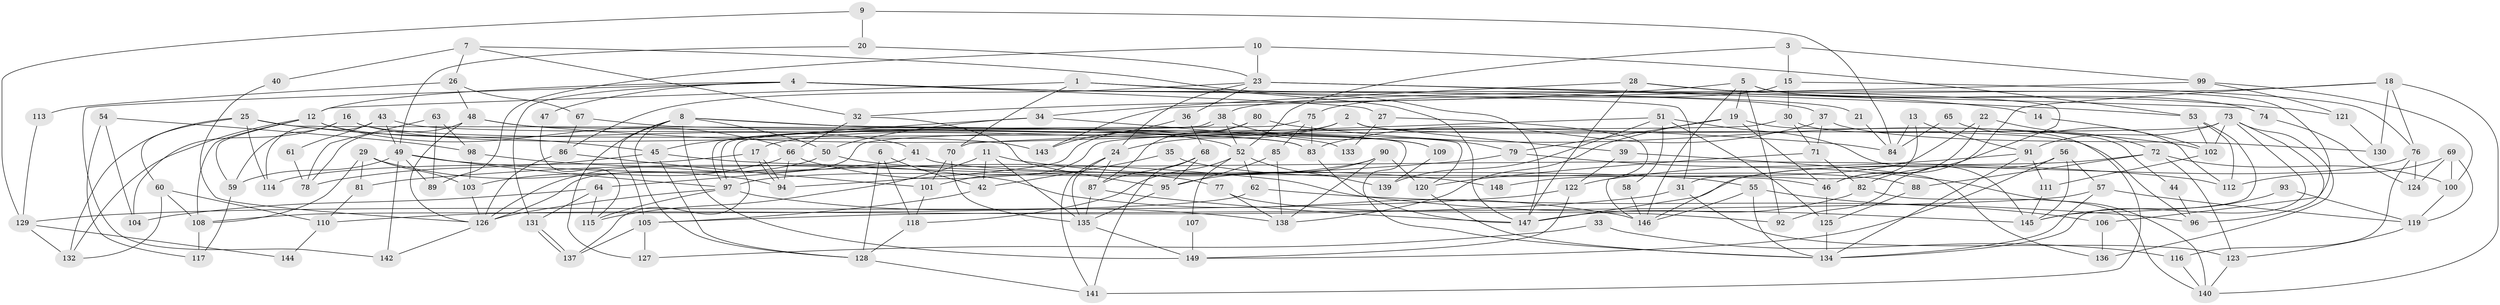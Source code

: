 // Generated by graph-tools (version 1.1) at 2025/36/03/09/25 02:36:26]
// undirected, 149 vertices, 298 edges
graph export_dot {
graph [start="1"]
  node [color=gray90,style=filled];
  1;
  2;
  3;
  4;
  5;
  6;
  7;
  8;
  9;
  10;
  11;
  12;
  13;
  14;
  15;
  16;
  17;
  18;
  19;
  20;
  21;
  22;
  23;
  24;
  25;
  26;
  27;
  28;
  29;
  30;
  31;
  32;
  33;
  34;
  35;
  36;
  37;
  38;
  39;
  40;
  41;
  42;
  43;
  44;
  45;
  46;
  47;
  48;
  49;
  50;
  51;
  52;
  53;
  54;
  55;
  56;
  57;
  58;
  59;
  60;
  61;
  62;
  63;
  64;
  65;
  66;
  67;
  68;
  69;
  70;
  71;
  72;
  73;
  74;
  75;
  76;
  77;
  78;
  79;
  80;
  81;
  82;
  83;
  84;
  85;
  86;
  87;
  88;
  89;
  90;
  91;
  92;
  93;
  94;
  95;
  96;
  97;
  98;
  99;
  100;
  101;
  102;
  103;
  104;
  105;
  106;
  107;
  108;
  109;
  110;
  111;
  112;
  113;
  114;
  115;
  116;
  117;
  118;
  119;
  120;
  121;
  122;
  123;
  124;
  125;
  126;
  127;
  128;
  129;
  130;
  131;
  132;
  133;
  134;
  135;
  136;
  137;
  138;
  139;
  140;
  141;
  142;
  143;
  144;
  145;
  146;
  147;
  148;
  149;
  1 -- 70;
  1 -- 12;
  1 -- 21;
  1 -- 147;
  2 -- 24;
  2 -- 17;
  2 -- 39;
  2 -- 96;
  3 -- 15;
  3 -- 52;
  3 -- 99;
  4 -- 12;
  4 -- 142;
  4 -- 14;
  4 -- 27;
  4 -- 31;
  4 -- 37;
  4 -- 47;
  4 -- 131;
  5 -- 106;
  5 -- 19;
  5 -- 32;
  5 -- 74;
  5 -- 92;
  5 -- 146;
  6 -- 42;
  6 -- 128;
  6 -- 118;
  7 -- 147;
  7 -- 32;
  7 -- 26;
  7 -- 40;
  8 -- 128;
  8 -- 52;
  8 -- 50;
  8 -- 105;
  8 -- 120;
  8 -- 127;
  8 -- 149;
  9 -- 20;
  9 -- 129;
  9 -- 84;
  10 -- 23;
  10 -- 53;
  10 -- 89;
  11 -- 135;
  11 -- 115;
  11 -- 42;
  11 -- 148;
  12 -- 66;
  12 -- 108;
  12 -- 41;
  12 -- 59;
  12 -- 132;
  13 -- 84;
  13 -- 31;
  13 -- 91;
  14 -- 102;
  15 -- 30;
  15 -- 76;
  15 -- 75;
  16 -- 59;
  16 -- 143;
  16 -- 104;
  16 -- 109;
  17 -- 114;
  17 -- 94;
  17 -- 94;
  18 -- 38;
  18 -- 130;
  18 -- 46;
  18 -- 76;
  18 -- 140;
  19 -- 138;
  19 -- 141;
  19 -- 46;
  19 -- 79;
  20 -- 49;
  20 -- 23;
  21 -- 84;
  22 -- 72;
  22 -- 46;
  22 -- 148;
  23 -- 53;
  23 -- 24;
  23 -- 36;
  23 -- 74;
  23 -- 86;
  24 -- 135;
  24 -- 141;
  24 -- 87;
  25 -- 134;
  25 -- 132;
  25 -- 45;
  25 -- 60;
  25 -- 114;
  26 -- 67;
  26 -- 48;
  26 -- 113;
  27 -- 146;
  27 -- 133;
  28 -- 147;
  28 -- 82;
  28 -- 34;
  28 -- 121;
  29 -- 94;
  29 -- 103;
  29 -- 81;
  29 -- 108;
  30 -- 126;
  30 -- 71;
  30 -- 44;
  31 -- 123;
  31 -- 110;
  32 -- 95;
  32 -- 66;
  33 -- 116;
  33 -- 127;
  34 -- 50;
  34 -- 45;
  34 -- 133;
  35 -- 42;
  35 -- 88;
  36 -- 68;
  36 -- 143;
  37 -- 71;
  37 -- 83;
  37 -- 130;
  38 -- 97;
  38 -- 97;
  38 -- 79;
  38 -- 52;
  39 -- 122;
  39 -- 136;
  40 -- 126;
  41 -- 46;
  41 -- 64;
  42 -- 105;
  43 -- 109;
  43 -- 49;
  43 -- 61;
  43 -- 114;
  44 -- 96;
  45 -- 78;
  45 -- 112;
  45 -- 128;
  46 -- 125;
  47 -- 115;
  48 -- 83;
  48 -- 78;
  48 -- 84;
  48 -- 126;
  49 -- 145;
  49 -- 97;
  49 -- 59;
  49 -- 89;
  49 -- 142;
  50 -- 126;
  50 -- 55;
  51 -- 70;
  51 -- 145;
  51 -- 58;
  51 -- 125;
  51 -- 139;
  52 -- 62;
  52 -- 107;
  52 -- 118;
  52 -- 139;
  53 -- 112;
  53 -- 145;
  53 -- 102;
  54 -- 104;
  54 -- 98;
  54 -- 117;
  55 -- 134;
  55 -- 106;
  55 -- 146;
  56 -- 57;
  56 -- 92;
  56 -- 145;
  56 -- 149;
  57 -- 134;
  57 -- 105;
  57 -- 119;
  58 -- 146;
  59 -- 117;
  60 -- 108;
  60 -- 110;
  60 -- 132;
  61 -- 78;
  62 -- 108;
  62 -- 96;
  63 -- 89;
  63 -- 78;
  63 -- 98;
  64 -- 131;
  64 -- 104;
  64 -- 115;
  65 -- 112;
  65 -- 84;
  66 -- 94;
  66 -- 77;
  66 -- 103;
  67 -- 83;
  67 -- 86;
  68 -- 87;
  68 -- 95;
  68 -- 141;
  69 -- 119;
  69 -- 124;
  69 -- 100;
  69 -- 112;
  70 -- 101;
  70 -- 135;
  71 -- 82;
  71 -- 120;
  72 -- 146;
  72 -- 100;
  72 -- 88;
  72 -- 123;
  73 -- 91;
  73 -- 101;
  73 -- 96;
  73 -- 102;
  73 -- 134;
  73 -- 136;
  74 -- 124;
  75 -- 85;
  75 -- 83;
  75 -- 137;
  76 -- 147;
  76 -- 116;
  76 -- 124;
  77 -- 138;
  77 -- 92;
  79 -- 81;
  79 -- 140;
  80 -- 87;
  80 -- 102;
  80 -- 94;
  81 -- 110;
  82 -- 140;
  82 -- 147;
  83 -- 147;
  85 -- 138;
  85 -- 95;
  86 -- 126;
  86 -- 101;
  87 -- 147;
  87 -- 135;
  88 -- 125;
  90 -- 97;
  90 -- 120;
  90 -- 95;
  90 -- 138;
  91 -- 134;
  91 -- 111;
  91 -- 122;
  93 -- 145;
  93 -- 119;
  95 -- 135;
  97 -- 126;
  97 -- 115;
  97 -- 138;
  98 -- 146;
  98 -- 103;
  99 -- 100;
  99 -- 121;
  99 -- 143;
  100 -- 119;
  101 -- 118;
  102 -- 111;
  103 -- 126;
  105 -- 137;
  105 -- 127;
  106 -- 136;
  107 -- 149;
  108 -- 117;
  109 -- 139;
  110 -- 144;
  111 -- 145;
  113 -- 129;
  116 -- 140;
  118 -- 128;
  119 -- 123;
  120 -- 134;
  121 -- 130;
  122 -- 149;
  122 -- 129;
  123 -- 140;
  125 -- 134;
  126 -- 142;
  128 -- 141;
  129 -- 132;
  129 -- 144;
  131 -- 137;
  131 -- 137;
  135 -- 149;
}
